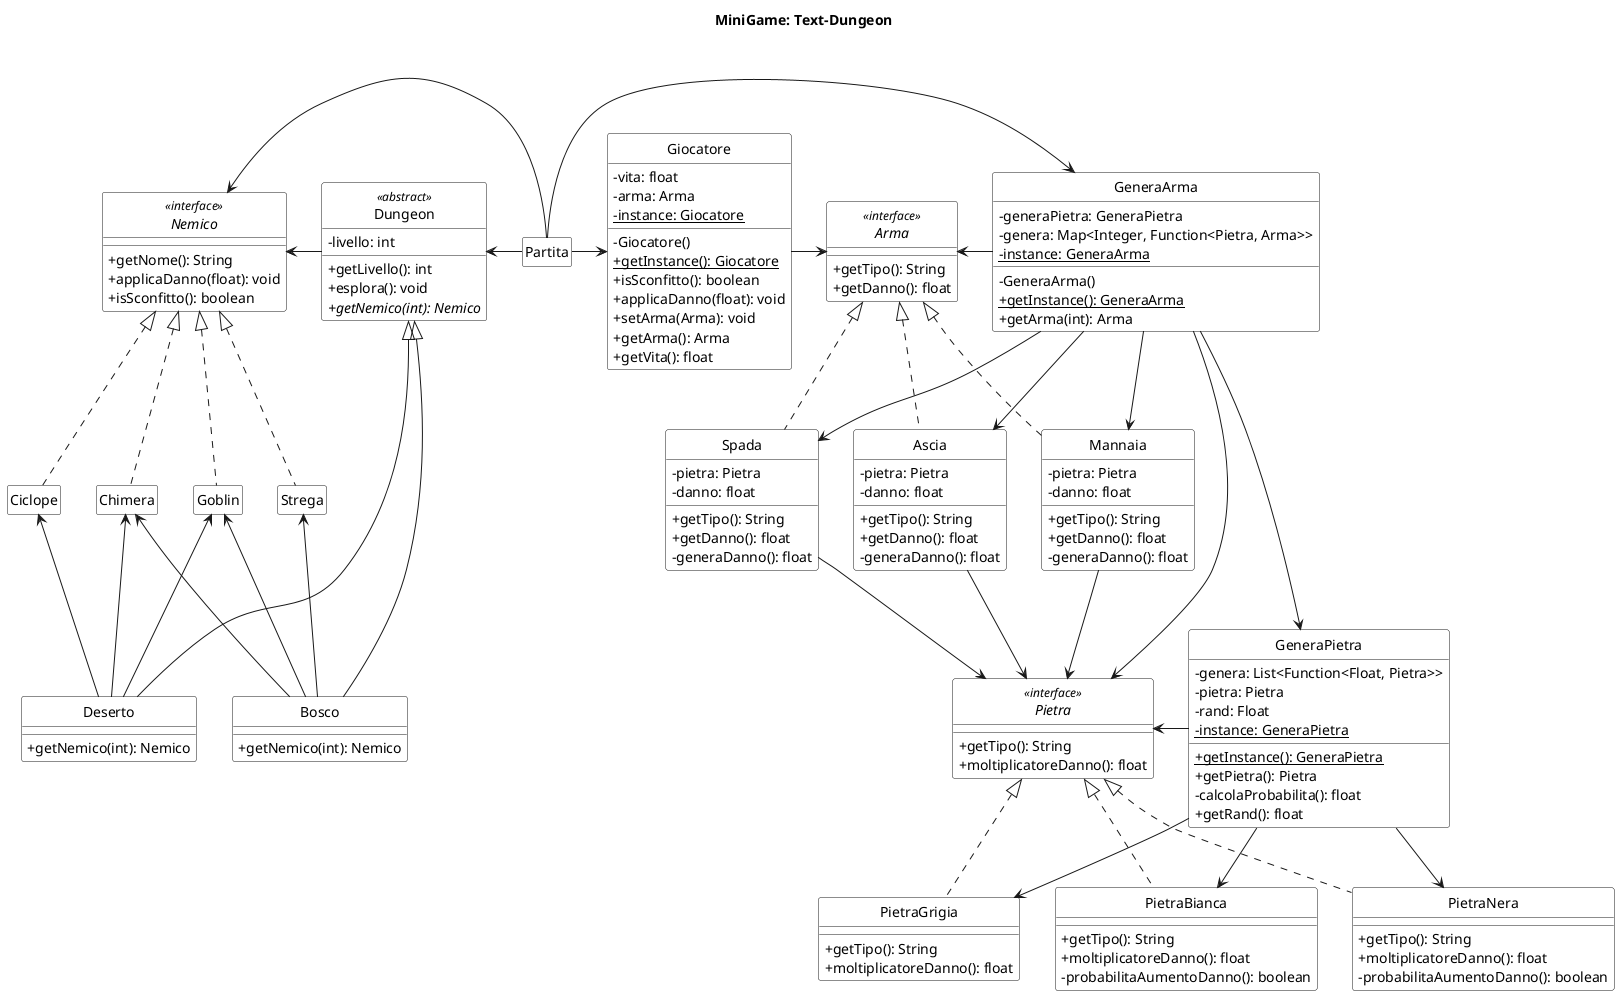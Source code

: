 ' Documentazione: https://plantuml.com/class-diagram
  
@startuml
' START STYLE
skinparam {
    monochrome true
    classBackgroundColor white
    noteBackgroundColor white
    classAttributeIconSize 0
}
hide circle
' END STYLE

title MiniGame: Text-Dungeon\n

hide members

class GeneraPietra {
    - genera: List<Function<Float, Pietra>>
    - pietra: Pietra
    - rand: Float
    - instance{static}: GeneraPietra
    + getInstance(){static}: GeneraPietra
    + getPietra(): Pietra
    - calcolaProbabilita(): float
    + getRand(): float
}
show GeneraPietra members

class Partita

interface Pietra <<interface>> {
    + getTipo(): String
    + moltiplicatoreDanno(): float
}
show Pietra members

class PietraGrigia implements Pietra {
    + getTipo(): String
    + moltiplicatoreDanno(): float
}
show PietraGrigia members

class PietraBianca implements Pietra {
    + getTipo(): String
    + moltiplicatoreDanno(): float
    - probabilitaAumentoDanno(): boolean
}
show PietraBianca members

class PietraNera implements Pietra {
    + getTipo(): String
    + moltiplicatoreDanno(): float
    - probabilitaAumentoDanno(): boolean
}
show PietraNera members

interface Arma <<interface>> {
    + getTipo(): String
    + getDanno(): float
}
show Arma members

class GeneraArma {
    - generaPietra: GeneraPietra
    - genera: Map<Integer, Function<Pietra, Arma>>
    - instance{static}: GeneraArma
    - GeneraArma()
    + getInstance(){static}: GeneraArma
    + getArma(int): Arma
}
show GeneraArma members

class Ascia implements Arma {
    - pietra: Pietra
    - danno: float
    + getTipo(): String
    + getDanno(): float
    - generaDanno(): float
}
show Ascia members

class Mannaia implements Arma {
    - pietra: Pietra
    - danno: float
    + getTipo(): String
    + getDanno(): float
    - generaDanno(): float
}
show Mannaia members


class Spada implements Arma {
    - pietra: Pietra
    - danno: float
    + getTipo(): String
    + getDanno(): float
    - generaDanno(): float
}
show Spada members

class Giocatore {
    - vita: float
    - arma: Arma
    - instance{static}: Giocatore 
    - Giocatore()
    + getInstance(){static}: Giocatore
    + isSconfitto(): boolean
    + applicaDanno(float): void
    + setArma(Arma): void
    + getArma(): Arma
    + getVita(): float
}
show Giocatore members

interface Nemico<<interface>> {
    + getNome(): String
    + applicaDanno(float): void
    + isSconfitto(): boolean
}
show Nemico members

class Dungeon<<abstract>> {
    - livello: int
    + getLivello(): int
    + esplora(): void
    + getNemico(int){abstract}: Nemico
}
show Dungeon members

class Bosco extends Dungeon {
    + getNemico(int): Nemico
}
show Bosco members

class Deserto extends Dungeon {
    + getNemico(int): Nemico
}
show Deserto members

class Strega implements Nemico
class Ciclope implements Nemico
class Chimera implements Nemico
class Goblin implements Nemico

'interface StatoPersonaggio<<interface>> {
 '   + mostra(): String
'}
'show StatoPersonaggio members

'class Attacco implements StatoPersonaggio
'class Difesa implements StatoPersonaggio
'class Assalto implements StatoPersonaggio

'interface StatoBattaglia<<interface>> {
'    + Lotta(Battaglia): StatoBattaglia 
'}

'class InizioBattaglia implements StatoBattaglia
'class Sfida implements StatoBattaglia
'class Vittoria implements StatoBattaglia
'class Sconfitta implements StatoBattaglia

GeneraPietra -l-> Pietra
GeneraPietra -d-> PietraGrigia
GeneraPietra -d-> PietraBianca
GeneraPietra -d-> PietraNera
GeneraArma -l-> Arma
GeneraArma -d-> Ascia
GeneraArma -d-> Mannaia
GeneraArma -d-> Spada
GeneraArma -d-> GeneraPietra
GeneraArma -d-> Pietra

Ascia -d-> Pietra
Mannaia -d-> Pietra
Spada -d-> Pietra

Giocatore -r-> Arma
Partita -r-> Giocatore

Partita -r-> GeneraArma

Bosco -u-> Chimera
Bosco -u-> Goblin
Bosco -u-> Strega
Deserto -u-> Chimera
Deserto -u-> Goblin
Deserto -u-> Ciclope
Dungeon -l-> Nemico

Partita -l-> Dungeon
Partita -l-> Nemico

@enduml